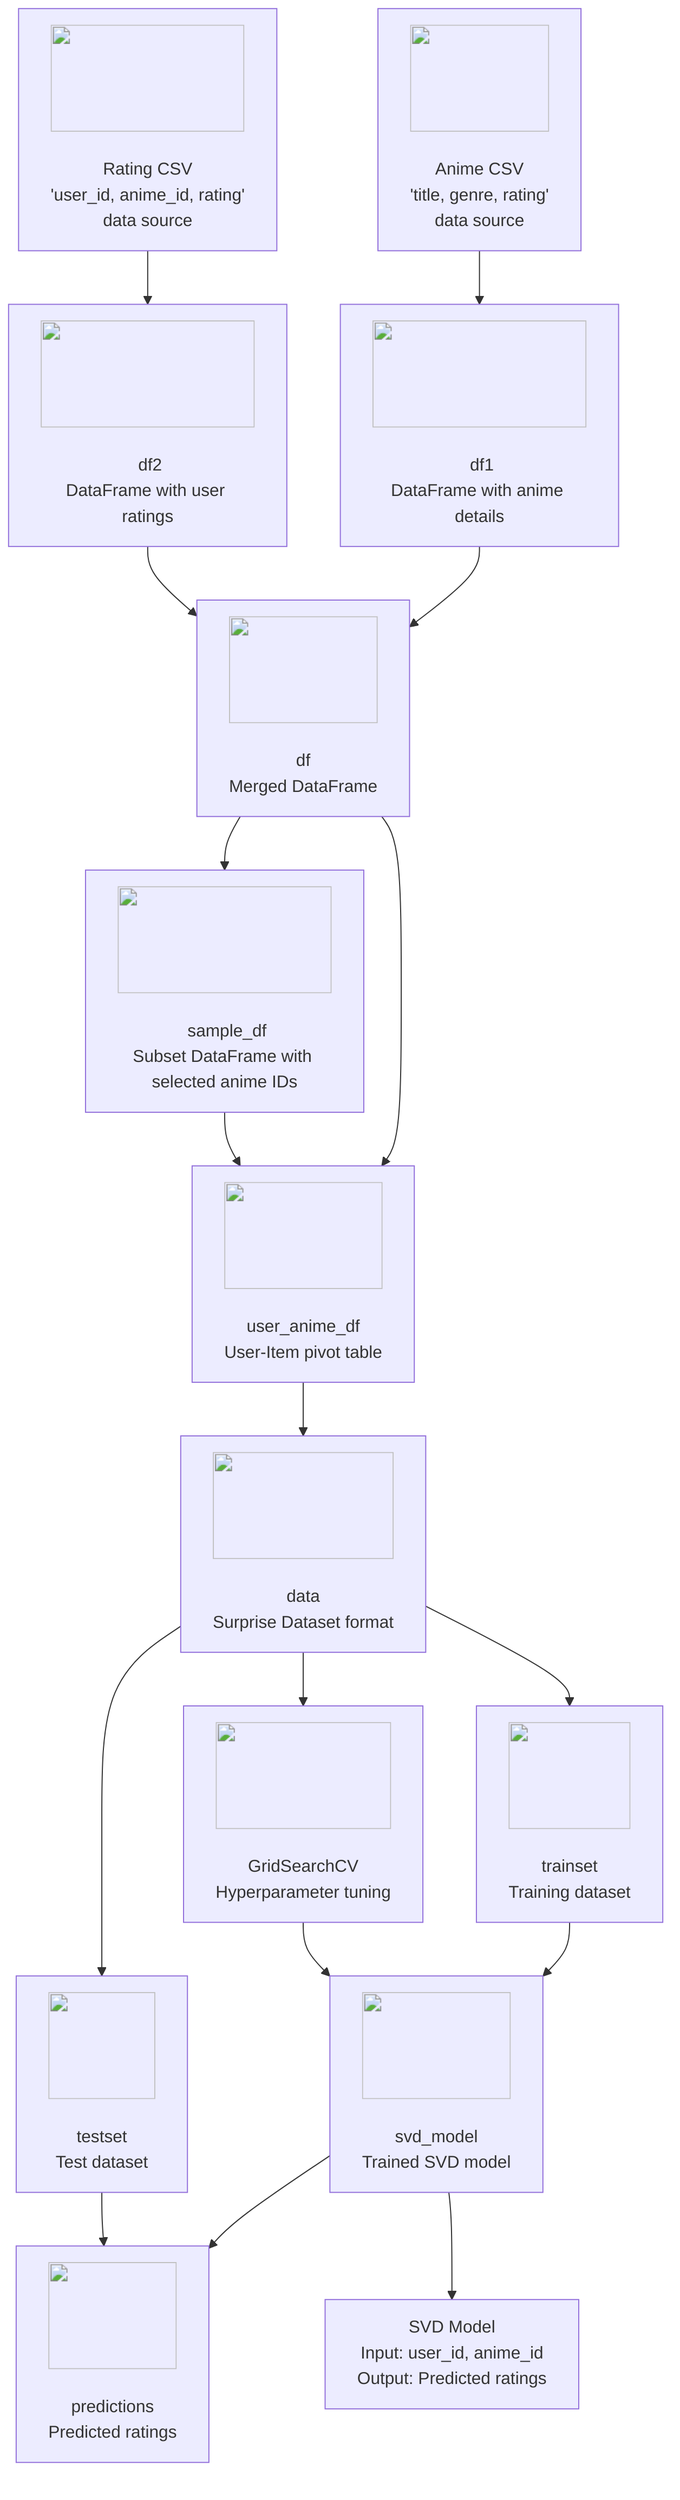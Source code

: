 flowchart TD
  %% Data Source Nodes
  DS_anime_csv["<img src='icons/file.svg' width=100 height=100/> <br/> Anime CSV\n'title, genre, rating'\ndata source"]
  DS_rating_csv["<img src='icons/file.svg' width=100 height=100/> <br/> Rating CSV\n'user_id, anime_id, rating'\ndata source"]

  %% Data Variables Nodes
  dv1["<img src='icons/table.svg' width=100 height=100/> <br/> df1\nDataFrame with anime details"]
  dv2["<img src='icons/table.svg' width=100 height=100/> <br/> df2\nDataFrame with user ratings"]
  dv["<img src='icons/table.svg' width=100 height=100/> <br/> df\nMerged DataFrame"]
  sample_df["<img src='icons/column_split.svg' width=100 height=100/> <br/> sample_df\nSubset DataFrame with selected anime IDs"]
  user_anime_df["<img src='icons/row_split.svg' width=100 height=100/> <br/> user_anime_df\nUser-Item pivot table"]
  sdf["<img src='icons/column_split.svg' width=100 height=100/> <br/> data\nSurprise Dataset format"]
  trainset["<img src='icons/column_split.svg' width=100 height=100/> <br/> trainset\nTraining dataset"]
  testset["<img src='icons/column_split.svg' width=100 height=100/> <br/> testset\nTest dataset"]

  %% Model Nodes
  svd_model["<img src='icons/brain.svg' width=100 height=100/> <br/> svd_model\nTrained SVD model"]
  predictions["<img src='icons/column_split.svg' width=100 height=100/> <br/> predictions\nPredicted ratings"]
  gs["<img src='icons/brain.svg' width=100 height=100/> <br/> GridSearchCV\nHyperparameter tuning"]

  %% Data Flow Connections
  DS_anime_csv --> dv1
  DS_rating_csv --> dv2
  dv1 --> dv
  dv2 --> dv
  dv --> sample_df
  dv --> user_anime_df
  sample_df --> user_anime_df
  user_anime_df --> sdf
  sdf --> trainset
  sdf --> testset
  trainset --> svd_model
  svd_model --> predictions
  testset --> predictions
  sdf --> gs
  gs --> svd_model

  %% ML Model Description
  svd_model_desc["SVD Model\nInput: user_id, anime_id\nOutput: Predicted ratings"]
  svd_model --> svd_model_desc